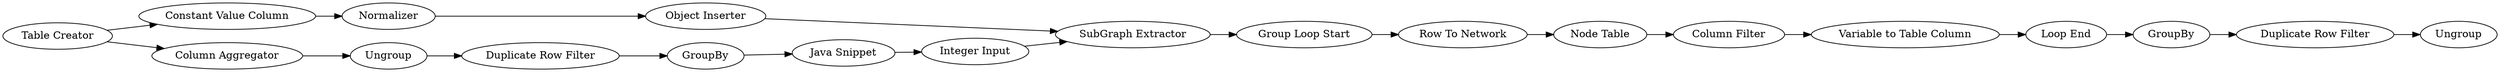 digraph {
	1 [label="Table Creator"]
	2 [label="Object Inserter"]
	7 [label=Normalizer]
	9 [label="SubGraph Extractor"]
	11 [label="Row To Network"]
	12 [label="Node Table"]
	13 [label="Loop End"]
	14 [label="Variable to Table Column"]
	15 [label="Group Loop Start"]
	16 [label="Column Filter"]
	17 [label="Constant Value Column"]
	23 [label="Integer Input"]
	31 [label=GroupBy]
	32 [label="Java Snippet"]
	34 [label=GroupBy]
	35 [label="Duplicate Row Filter"]
	37 [label=Ungroup]
	40 [label="Column Aggregator"]
	41 [label=Ungroup]
	42 [label="Duplicate Row Filter"]
	1 -> 40
	1 -> 17
	2 -> 9
	7 -> 2
	9 -> 15
	11 -> 12
	12 -> 16
	13 -> 34
	14 -> 13
	15 -> 11
	16 -> 14
	17 -> 7
	23 -> 9
	31 -> 32
	32 -> 23
	34 -> 35
	35 -> 37
	40 -> 41
	41 -> 42
	42 -> 31
	rankdir=LR
}
